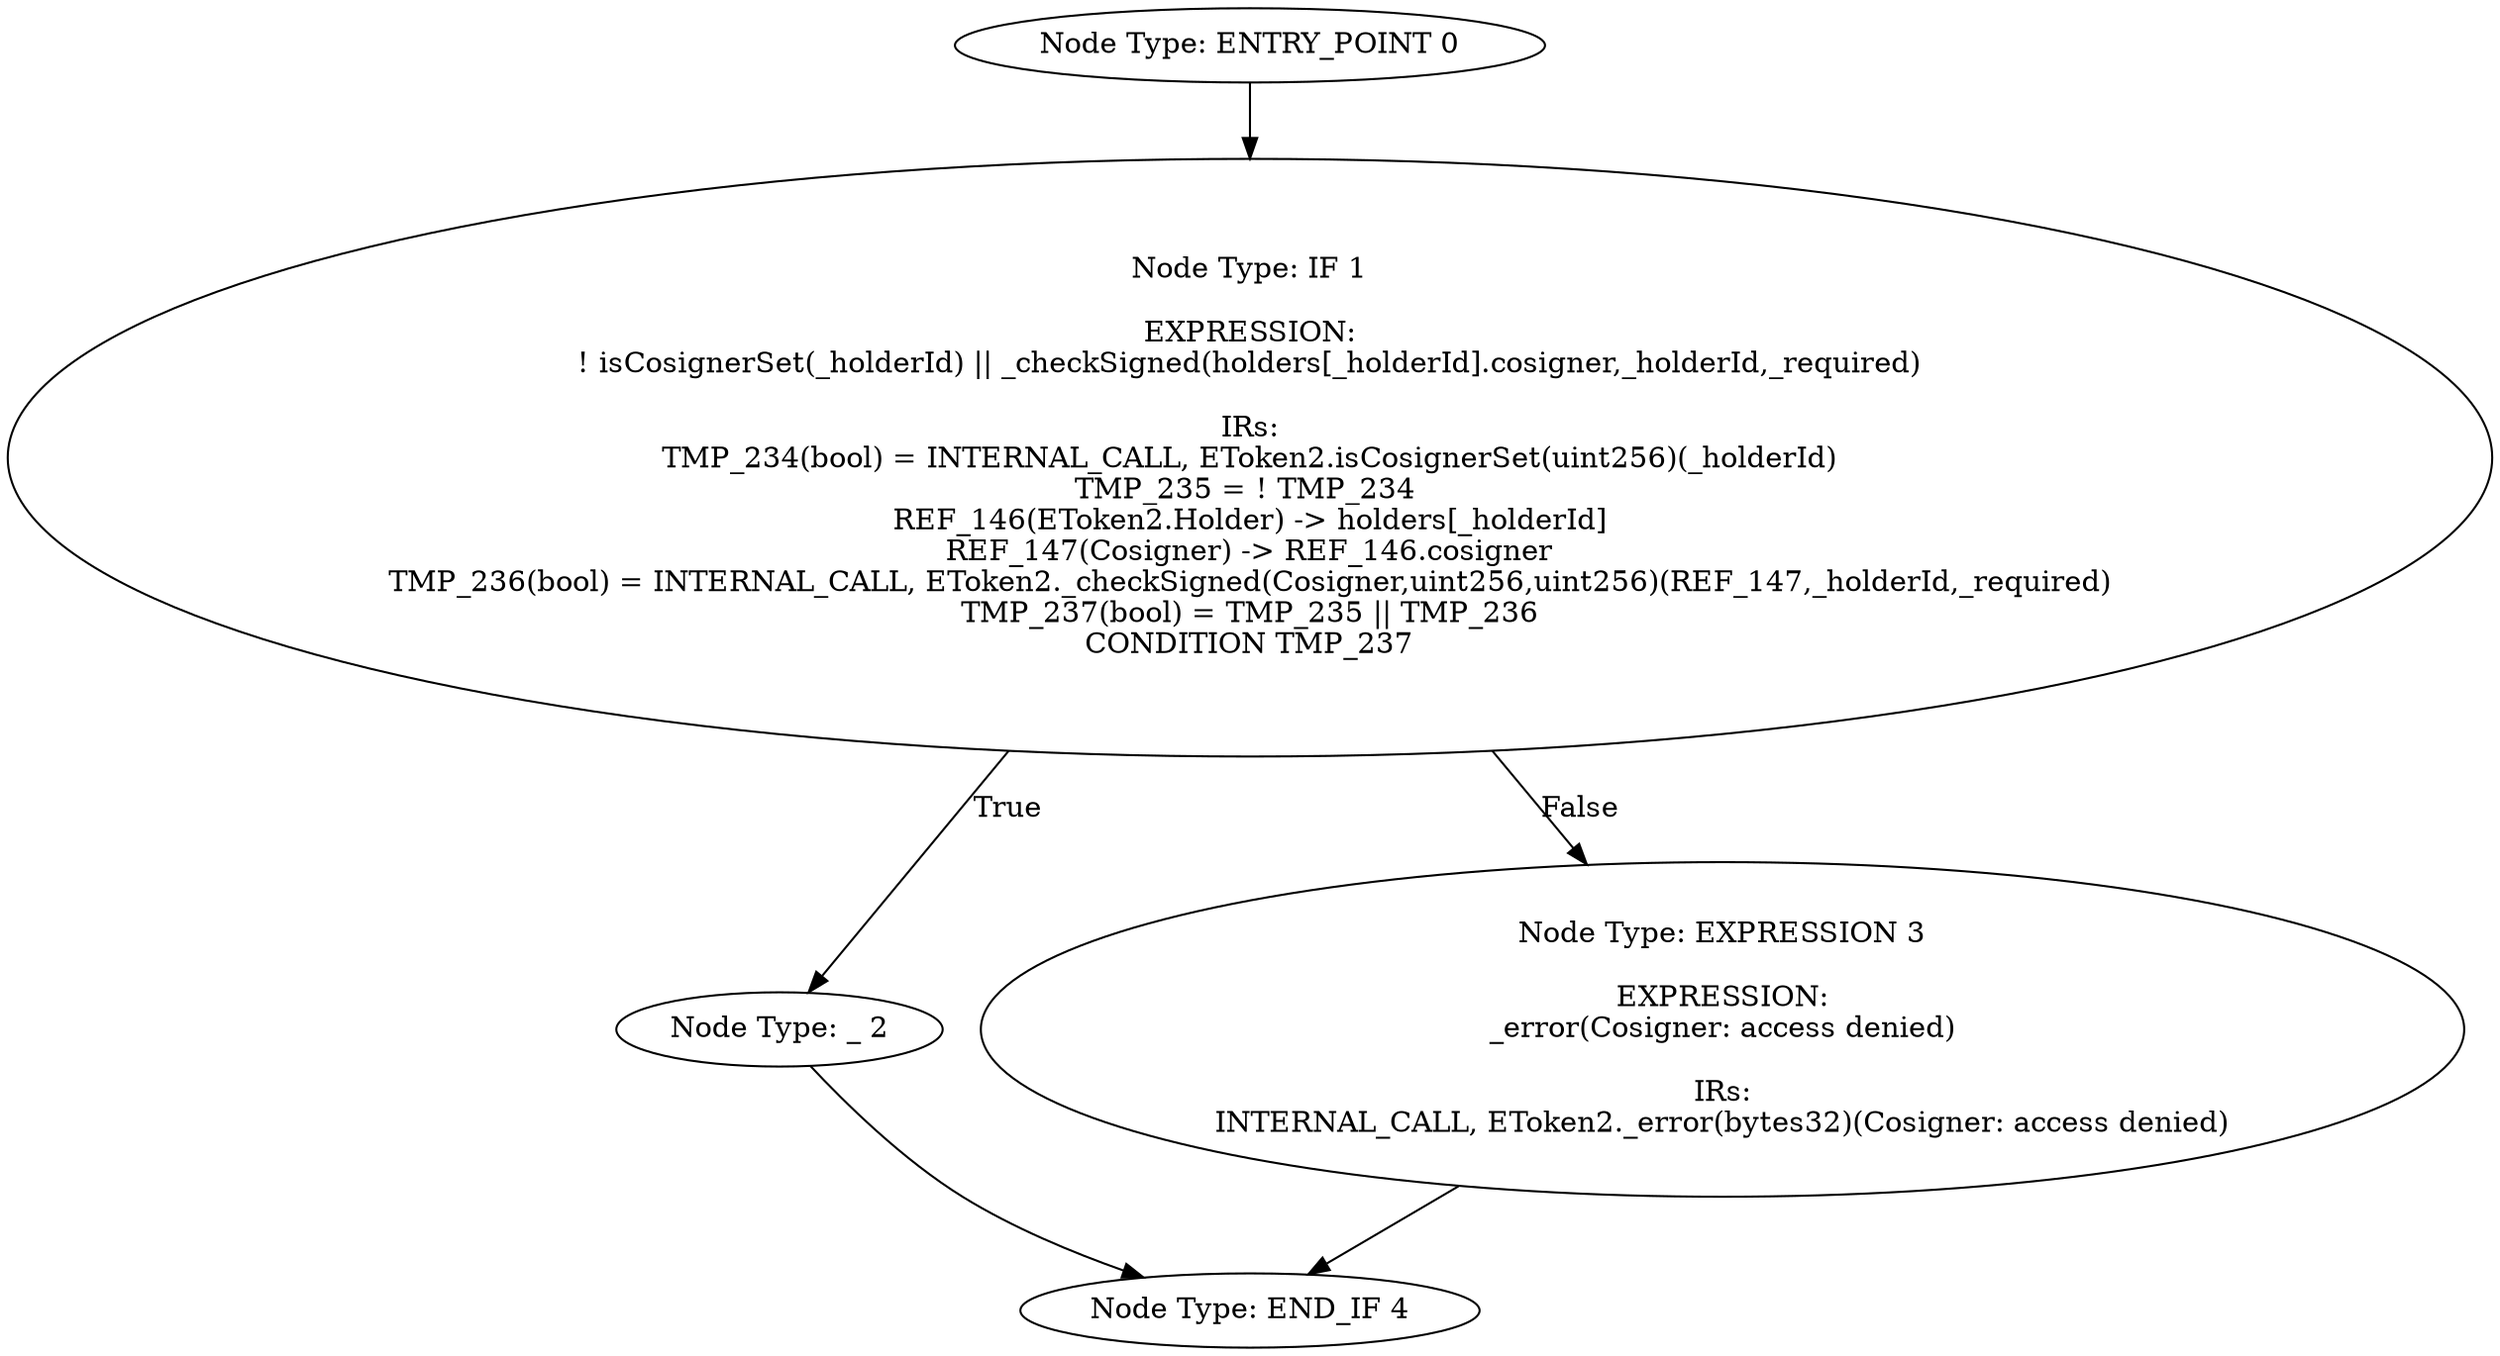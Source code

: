 digraph{
0[label="Node Type: ENTRY_POINT 0
"];
0->1;
1[label="Node Type: IF 1

EXPRESSION:
! isCosignerSet(_holderId) || _checkSigned(holders[_holderId].cosigner,_holderId,_required)

IRs:
TMP_234(bool) = INTERNAL_CALL, EToken2.isCosignerSet(uint256)(_holderId)
TMP_235 = ! TMP_234 
REF_146(EToken2.Holder) -> holders[_holderId]
REF_147(Cosigner) -> REF_146.cosigner
TMP_236(bool) = INTERNAL_CALL, EToken2._checkSigned(Cosigner,uint256,uint256)(REF_147,_holderId,_required)
TMP_237(bool) = TMP_235 || TMP_236
CONDITION TMP_237"];
1->2[label="True"];
1->3[label="False"];
2[label="Node Type: _ 2
"];
2->4;
3[label="Node Type: EXPRESSION 3

EXPRESSION:
_error(Cosigner: access denied)

IRs:
INTERNAL_CALL, EToken2._error(bytes32)(Cosigner: access denied)"];
3->4;
4[label="Node Type: END_IF 4
"];
}
